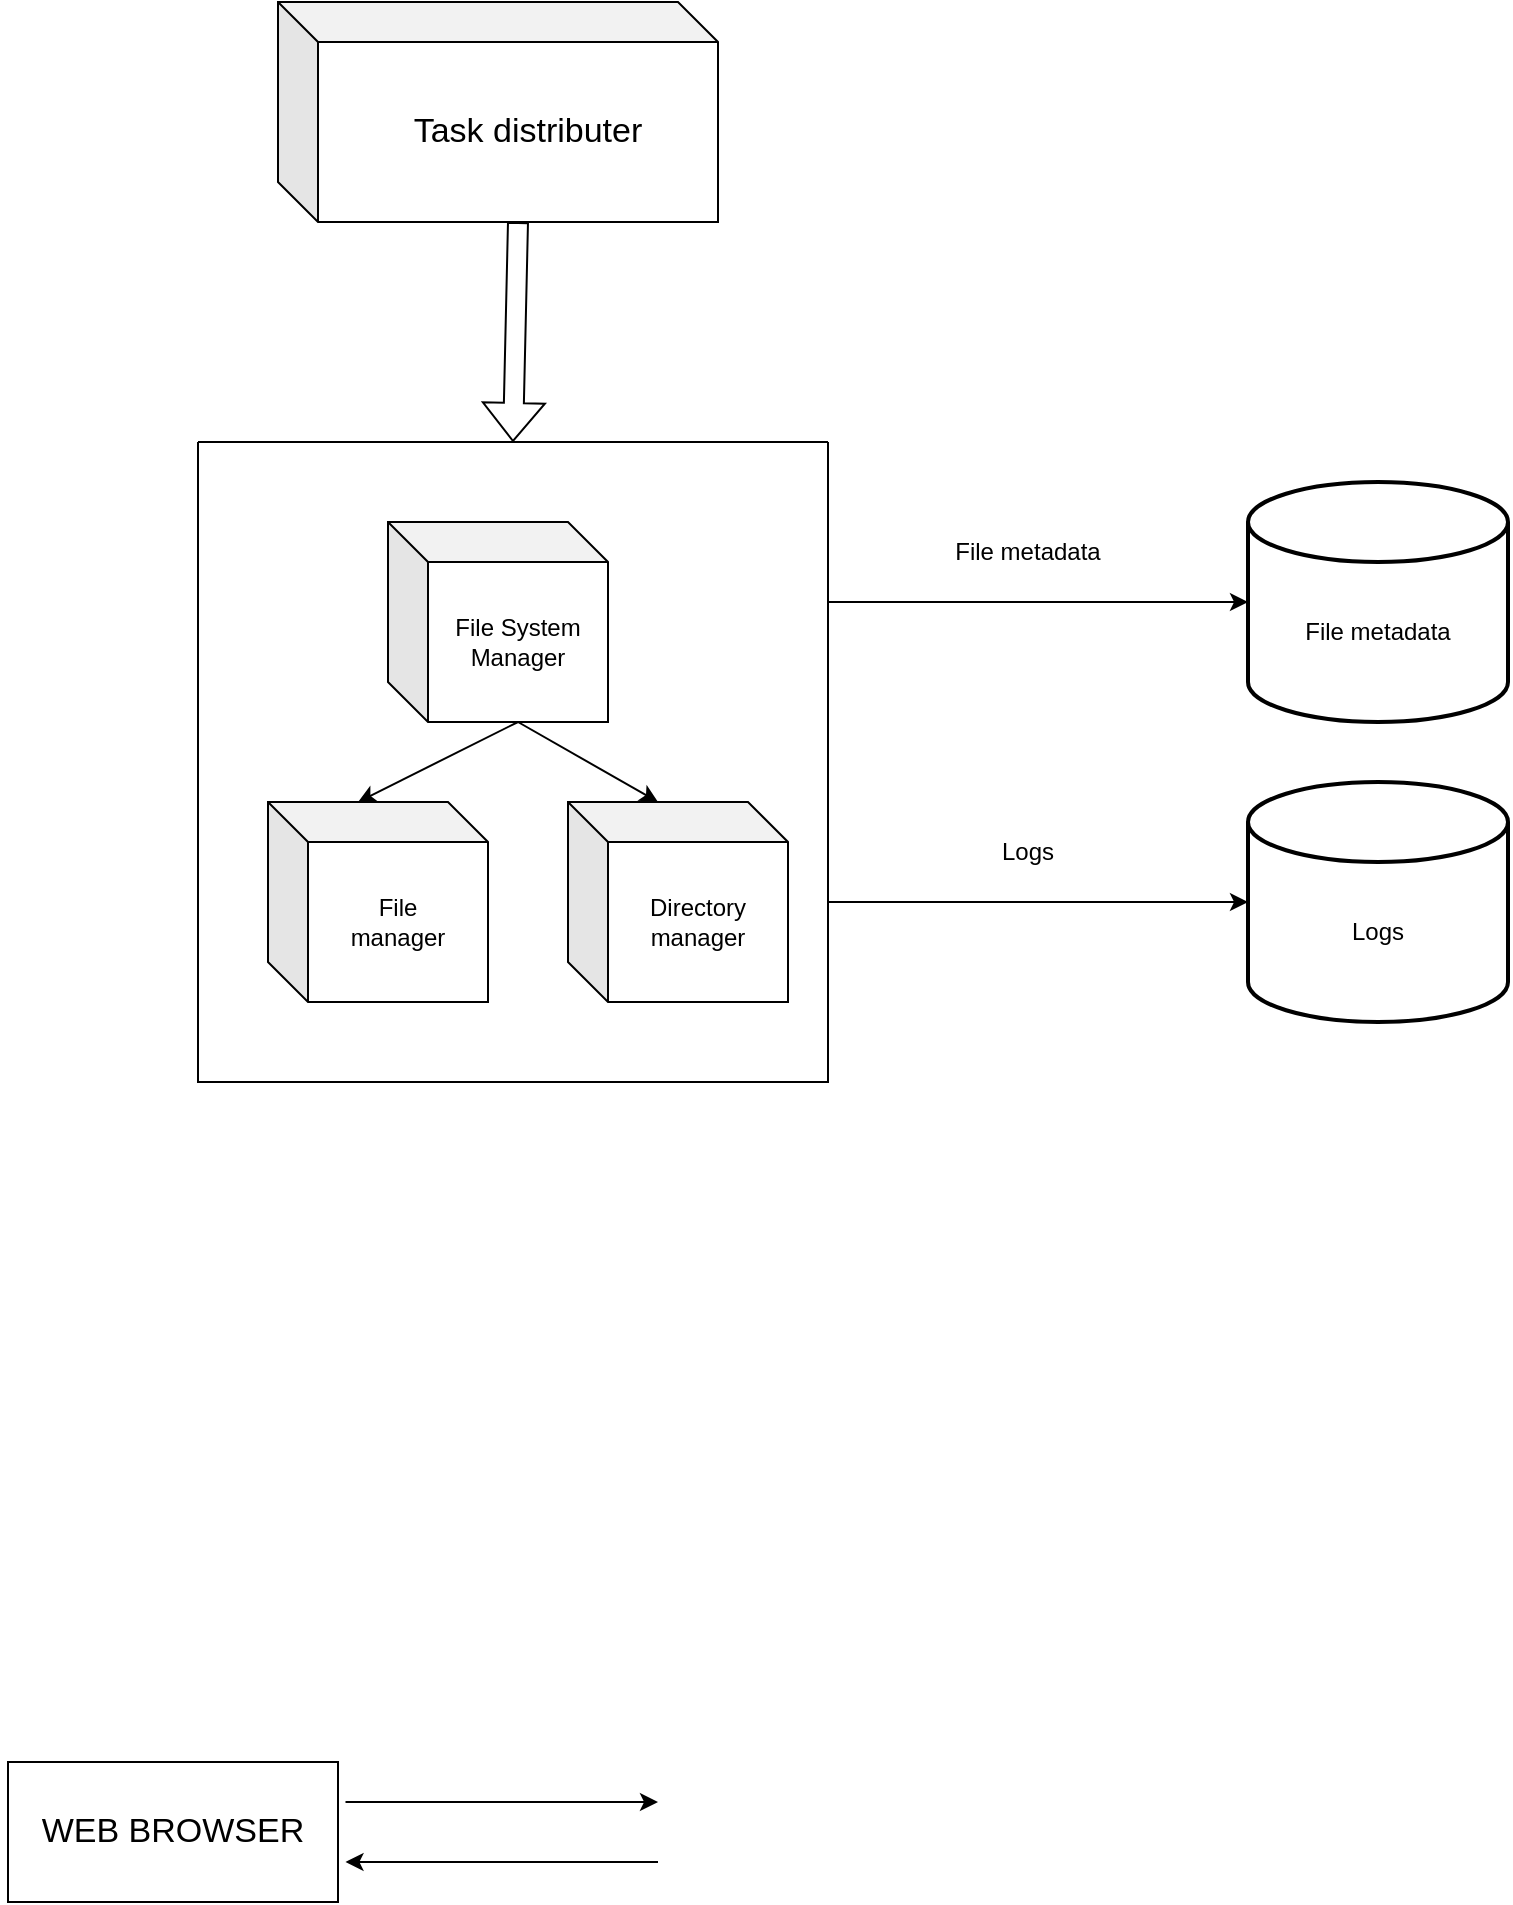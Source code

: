 <mxfile version="22.1.22" type="embed">
  <diagram id="qjwbRcGZ7LhmBbDVBbJG" name="Page-1">
    <mxGraphModel dx="1528" dy="1072" grid="1" gridSize="10" guides="1" tooltips="1" connect="1" arrows="1" fold="1" page="1" pageScale="1" pageWidth="850" pageHeight="1100" math="0" shadow="0">
      <root>
        <mxCell id="0" />
        <mxCell id="1" parent="0" />
        <mxCell id="2" value="" style="shape=cube;whiteSpace=wrap;html=1;boundedLbl=1;backgroundOutline=1;darkOpacity=0.05;darkOpacity2=0.1;movable=1;resizable=1;rotatable=1;deletable=1;editable=1;locked=0;connectable=1;" parent="1" vertex="1">
          <mxGeometry x="495" y="490" width="110" height="100" as="geometry" />
        </mxCell>
        <mxCell id="4" value="File System Manager" style="text;html=1;strokeColor=none;fillColor=none;align=center;verticalAlign=middle;whiteSpace=wrap;rounded=0;" parent="1" vertex="1">
          <mxGeometry x="525" y="530" width="70" height="40" as="geometry" />
        </mxCell>
        <mxCell id="9" value="" style="shape=cube;whiteSpace=wrap;html=1;boundedLbl=1;backgroundOutline=1;darkOpacity=0.05;darkOpacity2=0.1;movable=1;resizable=1;rotatable=1;deletable=1;editable=1;locked=0;connectable=1;" parent="1" vertex="1">
          <mxGeometry x="585" y="630" width="110" height="100" as="geometry" />
        </mxCell>
        <mxCell id="10" value="Directory manager" style="text;html=1;strokeColor=none;fillColor=none;align=center;verticalAlign=middle;whiteSpace=wrap;rounded=0;" parent="1" vertex="1">
          <mxGeometry x="625" y="670" width="50" height="40" as="geometry" />
        </mxCell>
        <mxCell id="11" value="" style="shape=cube;whiteSpace=wrap;html=1;boundedLbl=1;backgroundOutline=1;darkOpacity=0.05;darkOpacity2=0.1;movable=1;resizable=1;rotatable=1;deletable=1;editable=1;locked=0;connectable=1;" parent="1" vertex="1">
          <mxGeometry x="435" y="630" width="110" height="100" as="geometry" />
        </mxCell>
        <mxCell id="12" value="File manager" style="text;html=1;strokeColor=none;fillColor=none;align=center;verticalAlign=middle;whiteSpace=wrap;rounded=0;" parent="1" vertex="1">
          <mxGeometry x="475" y="670" width="50" height="40" as="geometry" />
        </mxCell>
        <mxCell id="13" value="" style="endArrow=classic;html=1;rounded=0;exitX=0;exitY=0;exitDx=65;exitDy=100;exitPerimeter=0;entryX=0;entryY=0;entryDx=45;entryDy=0;entryPerimeter=0;" parent="1" source="2" target="11" edge="1">
          <mxGeometry width="50" height="50" relative="1" as="geometry">
            <mxPoint x="515" y="610" as="sourcePoint" />
            <mxPoint x="565" y="560" as="targetPoint" />
          </mxGeometry>
        </mxCell>
        <mxCell id="14" value="" style="endArrow=classic;html=1;rounded=0;exitX=0;exitY=0;exitDx=65;exitDy=100;exitPerimeter=0;entryX=0;entryY=0;entryDx=45;entryDy=0;entryPerimeter=0;" parent="1" source="2" target="9" edge="1">
          <mxGeometry width="50" height="50" relative="1" as="geometry">
            <mxPoint x="515" y="610" as="sourcePoint" />
            <mxPoint x="565" y="560" as="targetPoint" />
          </mxGeometry>
        </mxCell>
        <mxCell id="15" value="" style="shape=cube;whiteSpace=wrap;html=1;boundedLbl=1;backgroundOutline=1;darkOpacity=0.05;darkOpacity2=0.1;movable=1;resizable=1;rotatable=1;deletable=1;editable=1;locked=0;connectable=1;" parent="1" vertex="1">
          <mxGeometry x="440" y="230" width="220" height="110" as="geometry" />
        </mxCell>
        <mxCell id="16" value="&lt;font style=&quot;font-size: 17px;&quot;&gt;Task distributer&lt;/font&gt;" style="text;html=1;strokeColor=none;fillColor=none;align=center;verticalAlign=middle;whiteSpace=wrap;rounded=0;" parent="1" vertex="1">
          <mxGeometry x="490" y="270" width="150" height="50" as="geometry" />
        </mxCell>
        <mxCell id="17" value="" style="swimlane;startSize=0;" parent="1" vertex="1">
          <mxGeometry x="400" y="450" width="315" height="320" as="geometry" />
        </mxCell>
        <mxCell id="21" value="" style="strokeWidth=2;html=1;shape=mxgraph.flowchart.database;whiteSpace=wrap;" parent="1" vertex="1">
          <mxGeometry x="925" y="470" width="130" height="120" as="geometry" />
        </mxCell>
        <mxCell id="22" value="File metadata" style="text;html=1;strokeColor=none;fillColor=none;align=center;verticalAlign=middle;whiteSpace=wrap;rounded=0;" parent="1" vertex="1">
          <mxGeometry x="940" y="520" width="100" height="50" as="geometry" />
        </mxCell>
        <mxCell id="23" value="" style="endArrow=classic;html=1;rounded=0;exitX=1;exitY=0.25;exitDx=0;exitDy=0;entryX=0;entryY=0.5;entryDx=0;entryDy=0;entryPerimeter=0;" parent="1" source="17" target="21" edge="1">
          <mxGeometry width="50" height="50" relative="1" as="geometry">
            <mxPoint x="785" y="520" as="sourcePoint" />
            <mxPoint x="835" y="470" as="targetPoint" />
          </mxGeometry>
        </mxCell>
        <mxCell id="25" value="File metadata" style="text;html=1;strokeColor=none;fillColor=none;align=center;verticalAlign=middle;whiteSpace=wrap;rounded=0;" parent="1" vertex="1">
          <mxGeometry x="745" y="490" width="140" height="30" as="geometry" />
        </mxCell>
        <mxCell id="26" value="" style="strokeWidth=2;html=1;shape=mxgraph.flowchart.database;whiteSpace=wrap;" parent="1" vertex="1">
          <mxGeometry x="925" y="620" width="130" height="120" as="geometry" />
        </mxCell>
        <mxCell id="27" value="Logs" style="text;html=1;strokeColor=none;fillColor=none;align=center;verticalAlign=middle;whiteSpace=wrap;rounded=0;" parent="1" vertex="1">
          <mxGeometry x="940" y="670" width="100" height="50" as="geometry" />
        </mxCell>
        <mxCell id="28" value="" style="endArrow=classic;html=1;rounded=0;exitX=1;exitY=0.25;exitDx=0;exitDy=0;entryX=0;entryY=0.5;entryDx=0;entryDy=0;entryPerimeter=0;" parent="1" target="26" edge="1">
          <mxGeometry width="50" height="50" relative="1" as="geometry">
            <mxPoint x="715" y="680" as="sourcePoint" />
            <mxPoint x="835" y="620" as="targetPoint" />
          </mxGeometry>
        </mxCell>
        <mxCell id="29" value="Logs" style="text;html=1;strokeColor=none;fillColor=none;align=center;verticalAlign=middle;whiteSpace=wrap;rounded=0;" parent="1" vertex="1">
          <mxGeometry x="745" y="640" width="140" height="30" as="geometry" />
        </mxCell>
        <mxCell id="30" value="" style="shape=flexArrow;endArrow=classic;html=1;rounded=0;exitX=0;exitY=0;exitDx=120;exitDy=110;exitPerimeter=0;entryX=0.5;entryY=0;entryDx=0;entryDy=0;" parent="1" source="15" target="17" edge="1">
          <mxGeometry width="50" height="50" relative="1" as="geometry">
            <mxPoint x="775" y="580" as="sourcePoint" />
            <mxPoint x="825" y="530" as="targetPoint" />
          </mxGeometry>
        </mxCell>
        <mxCell id="31" value="" style="rounded=0;whiteSpace=wrap;html=1;" vertex="1" parent="1">
          <mxGeometry x="305" y="1110" width="165" height="70" as="geometry" />
        </mxCell>
        <mxCell id="32" value="&lt;font style=&quot;font-size: 17px;&quot;&gt;WEB BROWSER&lt;/font&gt;" style="text;html=1;strokeColor=none;fillColor=none;align=center;verticalAlign=middle;whiteSpace=wrap;rounded=0;" vertex="1" parent="1">
          <mxGeometry x="301.25" y="1115" width="172.5" height="60" as="geometry" />
        </mxCell>
        <mxCell id="34" value="" style="endArrow=classic;html=1;rounded=0;exitX=1;exitY=0.25;exitDx=0;exitDy=0;" edge="1" parent="1" source="32">
          <mxGeometry width="50" height="50" relative="1" as="geometry">
            <mxPoint x="680" y="1170" as="sourcePoint" />
            <mxPoint x="630" y="1130" as="targetPoint" />
          </mxGeometry>
        </mxCell>
        <mxCell id="35" value="" style="endArrow=classic;html=1;rounded=0;entryX=1;entryY=0.75;entryDx=0;entryDy=0;" edge="1" parent="1" target="32">
          <mxGeometry width="50" height="50" relative="1" as="geometry">
            <mxPoint x="630" y="1160" as="sourcePoint" />
            <mxPoint x="730" y="1120" as="targetPoint" />
          </mxGeometry>
        </mxCell>
      </root>
    </mxGraphModel>
  </diagram>
</mxfile>
